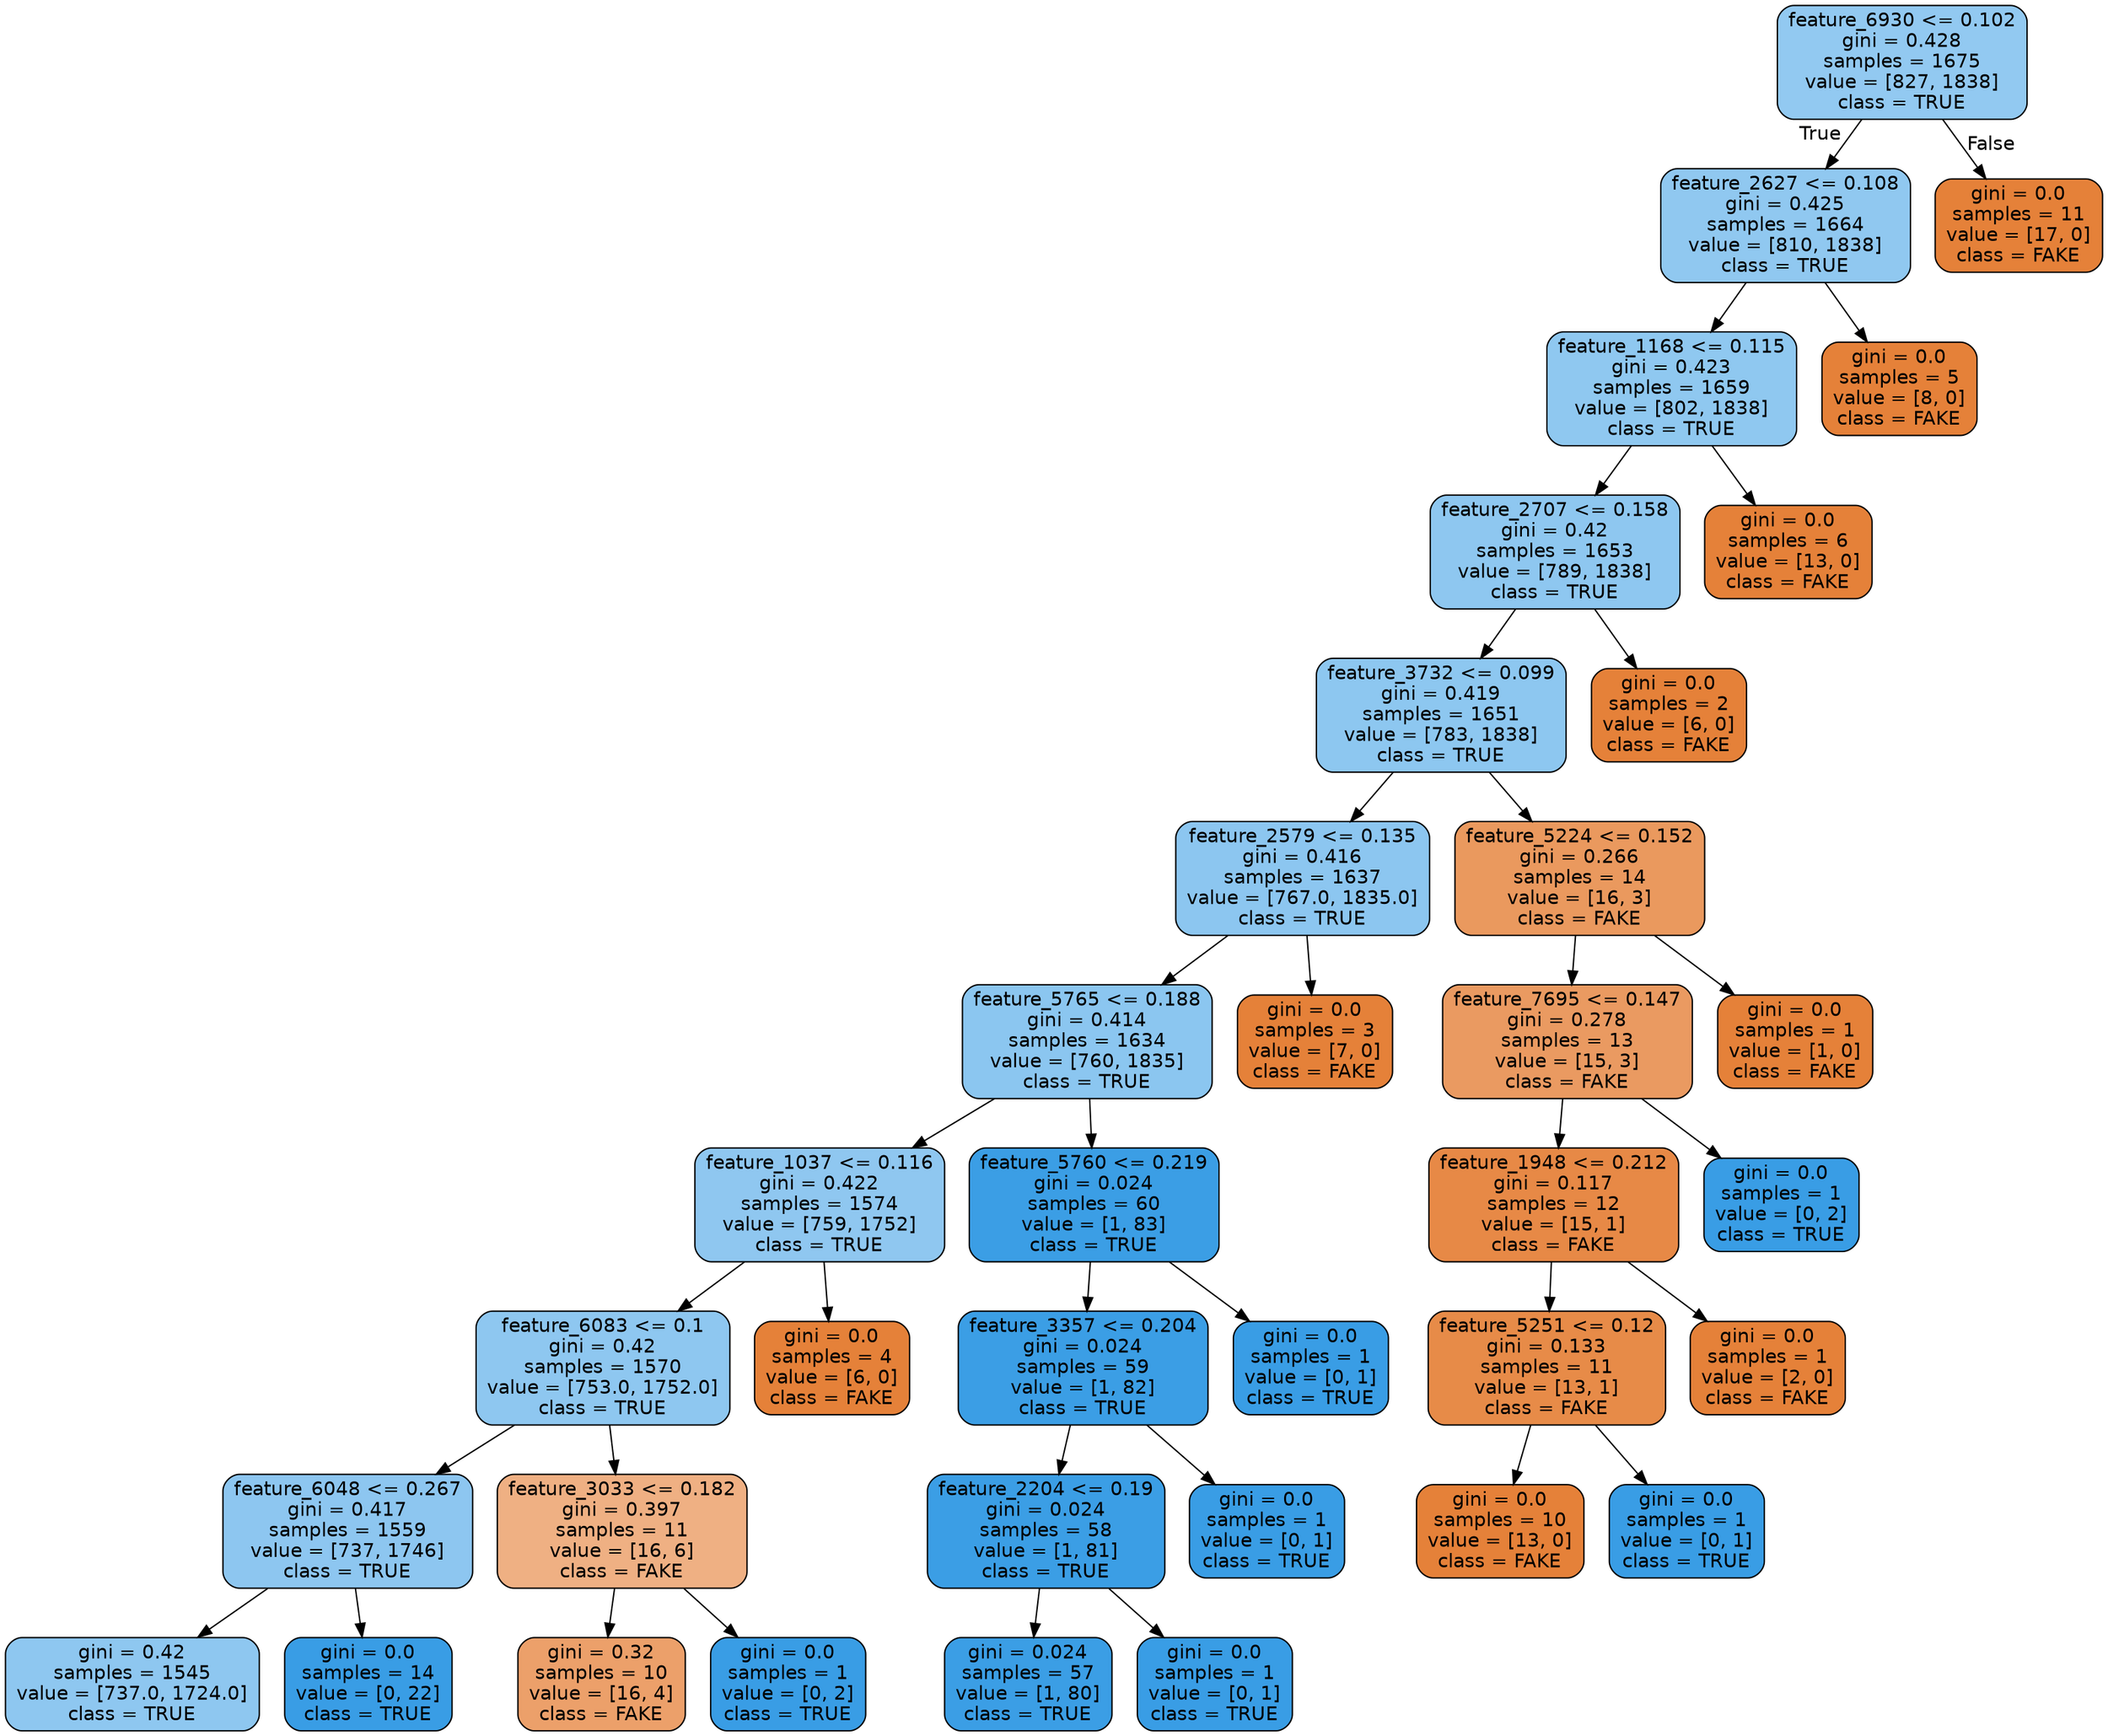 digraph Tree {
node [shape=box, style="filled, rounded", color="black", fontname="helvetica"] ;
edge [fontname="helvetica"] ;
0 [label="feature_6930 <= 0.102\ngini = 0.428\nsamples = 1675\nvalue = [827, 1838]\nclass = TRUE", fillcolor="#92c9f1"] ;
1 [label="feature_2627 <= 0.108\ngini = 0.425\nsamples = 1664\nvalue = [810, 1838]\nclass = TRUE", fillcolor="#90c8f0"] ;
0 -> 1 [labeldistance=2.5, labelangle=45, headlabel="True"] ;
2 [label="feature_1168 <= 0.115\ngini = 0.423\nsamples = 1659\nvalue = [802, 1838]\nclass = TRUE", fillcolor="#8fc8f0"] ;
1 -> 2 ;
3 [label="feature_2707 <= 0.158\ngini = 0.42\nsamples = 1653\nvalue = [789, 1838]\nclass = TRUE", fillcolor="#8ec7f0"] ;
2 -> 3 ;
4 [label="feature_3732 <= 0.099\ngini = 0.419\nsamples = 1651\nvalue = [783, 1838]\nclass = TRUE", fillcolor="#8dc7f0"] ;
3 -> 4 ;
5 [label="feature_2579 <= 0.135\ngini = 0.416\nsamples = 1637\nvalue = [767.0, 1835.0]\nclass = TRUE", fillcolor="#8cc6f0"] ;
4 -> 5 ;
6 [label="feature_5765 <= 0.188\ngini = 0.414\nsamples = 1634\nvalue = [760, 1835]\nclass = TRUE", fillcolor="#8bc6f0"] ;
5 -> 6 ;
7 [label="feature_1037 <= 0.116\ngini = 0.422\nsamples = 1574\nvalue = [759, 1752]\nclass = TRUE", fillcolor="#8fc7f0"] ;
6 -> 7 ;
8 [label="feature_6083 <= 0.1\ngini = 0.42\nsamples = 1570\nvalue = [753.0, 1752.0]\nclass = TRUE", fillcolor="#8ec7f0"] ;
7 -> 8 ;
9 [label="feature_6048 <= 0.267\ngini = 0.417\nsamples = 1559\nvalue = [737, 1746]\nclass = TRUE", fillcolor="#8dc6f0"] ;
8 -> 9 ;
10 [label="gini = 0.42\nsamples = 1545\nvalue = [737.0, 1724.0]\nclass = TRUE", fillcolor="#8ec7f0"] ;
9 -> 10 ;
11 [label="gini = 0.0\nsamples = 14\nvalue = [0, 22]\nclass = TRUE", fillcolor="#399de5"] ;
9 -> 11 ;
12 [label="feature_3033 <= 0.182\ngini = 0.397\nsamples = 11\nvalue = [16, 6]\nclass = FAKE", fillcolor="#efb083"] ;
8 -> 12 ;
13 [label="gini = 0.32\nsamples = 10\nvalue = [16, 4]\nclass = FAKE", fillcolor="#eca06a"] ;
12 -> 13 ;
14 [label="gini = 0.0\nsamples = 1\nvalue = [0, 2]\nclass = TRUE", fillcolor="#399de5"] ;
12 -> 14 ;
15 [label="gini = 0.0\nsamples = 4\nvalue = [6, 0]\nclass = FAKE", fillcolor="#e58139"] ;
7 -> 15 ;
16 [label="feature_5760 <= 0.219\ngini = 0.024\nsamples = 60\nvalue = [1, 83]\nclass = TRUE", fillcolor="#3b9ee5"] ;
6 -> 16 ;
17 [label="feature_3357 <= 0.204\ngini = 0.024\nsamples = 59\nvalue = [1, 82]\nclass = TRUE", fillcolor="#3b9ee5"] ;
16 -> 17 ;
18 [label="feature_2204 <= 0.19\ngini = 0.024\nsamples = 58\nvalue = [1, 81]\nclass = TRUE", fillcolor="#3b9ee5"] ;
17 -> 18 ;
19 [label="gini = 0.024\nsamples = 57\nvalue = [1, 80]\nclass = TRUE", fillcolor="#3b9ee5"] ;
18 -> 19 ;
20 [label="gini = 0.0\nsamples = 1\nvalue = [0, 1]\nclass = TRUE", fillcolor="#399de5"] ;
18 -> 20 ;
21 [label="gini = 0.0\nsamples = 1\nvalue = [0, 1]\nclass = TRUE", fillcolor="#399de5"] ;
17 -> 21 ;
22 [label="gini = 0.0\nsamples = 1\nvalue = [0, 1]\nclass = TRUE", fillcolor="#399de5"] ;
16 -> 22 ;
23 [label="gini = 0.0\nsamples = 3\nvalue = [7, 0]\nclass = FAKE", fillcolor="#e58139"] ;
5 -> 23 ;
24 [label="feature_5224 <= 0.152\ngini = 0.266\nsamples = 14\nvalue = [16, 3]\nclass = FAKE", fillcolor="#ea995e"] ;
4 -> 24 ;
25 [label="feature_7695 <= 0.147\ngini = 0.278\nsamples = 13\nvalue = [15, 3]\nclass = FAKE", fillcolor="#ea9a61"] ;
24 -> 25 ;
26 [label="feature_1948 <= 0.212\ngini = 0.117\nsamples = 12\nvalue = [15, 1]\nclass = FAKE", fillcolor="#e78946"] ;
25 -> 26 ;
27 [label="feature_5251 <= 0.12\ngini = 0.133\nsamples = 11\nvalue = [13, 1]\nclass = FAKE", fillcolor="#e78b48"] ;
26 -> 27 ;
28 [label="gini = 0.0\nsamples = 10\nvalue = [13, 0]\nclass = FAKE", fillcolor="#e58139"] ;
27 -> 28 ;
29 [label="gini = 0.0\nsamples = 1\nvalue = [0, 1]\nclass = TRUE", fillcolor="#399de5"] ;
27 -> 29 ;
30 [label="gini = 0.0\nsamples = 1\nvalue = [2, 0]\nclass = FAKE", fillcolor="#e58139"] ;
26 -> 30 ;
31 [label="gini = 0.0\nsamples = 1\nvalue = [0, 2]\nclass = TRUE", fillcolor="#399de5"] ;
25 -> 31 ;
32 [label="gini = 0.0\nsamples = 1\nvalue = [1, 0]\nclass = FAKE", fillcolor="#e58139"] ;
24 -> 32 ;
33 [label="gini = 0.0\nsamples = 2\nvalue = [6, 0]\nclass = FAKE", fillcolor="#e58139"] ;
3 -> 33 ;
34 [label="gini = 0.0\nsamples = 6\nvalue = [13, 0]\nclass = FAKE", fillcolor="#e58139"] ;
2 -> 34 ;
35 [label="gini = 0.0\nsamples = 5\nvalue = [8, 0]\nclass = FAKE", fillcolor="#e58139"] ;
1 -> 35 ;
36 [label="gini = 0.0\nsamples = 11\nvalue = [17, 0]\nclass = FAKE", fillcolor="#e58139"] ;
0 -> 36 [labeldistance=2.5, labelangle=-45, headlabel="False"] ;
}